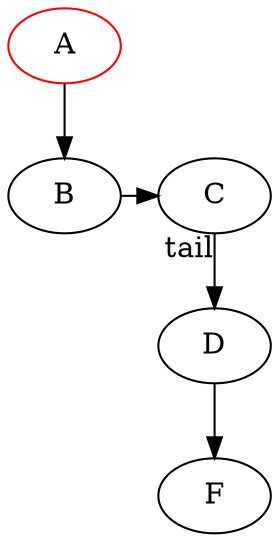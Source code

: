 digraph
{
    A [color = red]
    A -> B
    B -> C
    C -> D [taillabel = "tail"]
    D -> F

    subgraph
    {
        rank = same; B; C;
    }
}